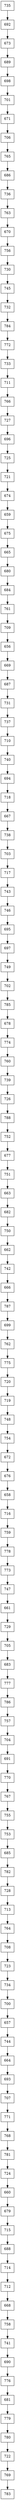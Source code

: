 digraph G {
  node [shape=record];
  node0 [label="{735}"];
  node0 -> node1;
  node1 [label="{692}"];
  node1 -> node2;
  node2 [label="{673}"];
  node2 -> node3;
  node3 [label="{689}"];
  node3 -> node4;
  node4 [label="{698}"];
  node4 -> node5;
  node5 [label="{701}"];
  node5 -> node6;
  node6 [label="{671}"];
  node6 -> node7;
  node7 [label="{706}"];
  node7 -> node8;
  node8 [label="{765}"];
  node8 -> node9;
  node9 [label="{686}"];
  node9 -> node10;
  node10 [label="{736}"];
  node10 -> node11;
  node11 [label="{763}"];
  node11 -> node12;
  node12 [label="{670}"];
  node12 -> node13;
  node13 [label="{756}"];
  node13 -> node14;
  node14 [label="{730}"];
  node14 -> node15;
  node15 [label="{745}"];
  node15 -> node16;
  node16 [label="{732}"];
  node16 -> node17;
  node17 [label="{784}"];
  node17 -> node18;
  node18 [label="{772}"];
  node18 -> node19;
  node19 [label="{733}"];
  node19 -> node20;
  node20 [label="{711}"];
  node20 -> node21;
  node21 [label="{766}"];
  node21 -> node22;
  node22 [label="{727}"];
  node22 -> node23;
  node23 [label="{696}"];
  node23 -> node24;
  node24 [label="{725}"];
  node24 -> node25;
  node25 [label="{721}"];
  node25 -> node26;
  node26 [label="{674}"];
  node26 -> node27;
  node27 [label="{659}"];
  node27 -> node28;
  node28 [label="{675}"];
  node28 -> node29;
  node29 [label="{665}"];
  node29 -> node30;
  node30 [label="{680}"];
  node30 -> node31;
  node31 [label="{684}"];
  node31 -> node32;
  node32 [label="{761}"];
  node32 -> node33;
  node33 [label="{709}"];
  node33 -> node34;
  node34 [label="{656}"];
  node34 -> node35;
  node35 [label="{669}"];
  node35 -> node36;
  node36 [label="{687}"];
  node36 -> node37;
  node37 [label="{731}"];
  node37 -> node38;
  node38 [label="{737}"];
  node38 -> node39;
  node39 [label="{710}"];
  node39 -> node40;
  node40 [label="{740}"];
  node40 -> node41;
  node41 [label="{694}"];
  node41 -> node42;
  node42 [label="{718}"];
  node42 -> node43;
  node43 [label="{667}"];
  node43 -> node44;
  node44 [label="{738}"];
  node44 -> node45;
  node45 [label="{703}"];
  node45 -> node46;
  node46 [label="{717}"];
  node46 -> node47;
  node47 [label="{743}"];
  node47 -> node48;
  node48 [label="{746}"];
  node48 -> node49;
  node49 [label="{695}"];
  node49 -> node50;
  node50 [label="{697}"];
  node50 -> node51;
  node51 [label="{749}"];
  node51 -> node52;
  node52 [label="{702}"];
  node52 -> node53;
  node53 [label="{785}"];
  node53 -> node54;
  node54 [label="{678}"];
  node54 -> node55;
  node55 [label="{774}"];
  node55 -> node56;
  node56 [label="{760}"];
  node56 -> node57;
  node57 [label="{739}"];
  node57 -> node58;
  node58 [label="{726}"];
  node58 -> node59;
  node59 [label="{788}"];
  node59 -> node60;
  node60 [label="{752}"];
  node60 -> node61;
  node61 [label="{677}"];
  node61 -> node62;
  node62 [label="{751}"];
  node62 -> node63;
  node63 [label="{663}"];
  node63 -> node64;
  node64 [label="{682}"];
  node64 -> node65;
  node65 [label="{750}"];
  node65 -> node66;
  node66 [label="{662}"];
  node66 -> node67;
  node67 [label="{742}"];
  node67 -> node68;
  node68 [label="{666}"];
  node68 -> node69;
  node69 [label="{787}"];
  node69 -> node70;
  node70 [label="{699}"];
  node70 -> node71;
  node71 [label="{762}"];
  node71 -> node72;
  node72 [label="{775}"];
  node72 -> node73;
  node73 [label="{720}"];
  node73 -> node74;
  node74 [label="{719}"];
  node74 -> node75;
  node75 [label="{748}"];
  node75 -> node76;
  node76 [label="{754}"];
  node76 -> node77;
  node77 [label="{672}"];
  node77 -> node78;
  node78 [label="{676}"];
  node78 -> node79;
  node79 [label="{658}"];
  node79 -> node80;
  node80 [label="{716}"];
  node80 -> node81;
  node81 [label="{759}"];
  node81 -> node82;
  node82 [label="{778}"];
  node82 -> node83;
  node83 [label="{773}"];
  node83 -> node84;
  node84 [label="{747}"];
  node84 -> node85;
  node85 [label="{661}"];
  node85 -> node86;
  node86 [label="{729}"];
  node86 -> node87;
  node87 [label="{705}"];
  node87 -> node88;
  node88 [label="{683}"];
  node88 -> node89;
  node89 [label="{777}"];
  node89 -> node90;
  node90 [label="{786}"];
  node90 -> node91;
  node91 [label="{757}"];
  node91 -> node92;
  node92 [label="{704}"];
  node92 -> node93;
  node93 [label="{691}"];
  node93 -> node94;
  node94 [label="{770}"];
  node94 -> node95;
  node95 [label="{767}"];
  node95 -> node96;
  node96 [label="{755}"];
  node96 -> node97;
  node97 [label="{753}"];
  node97 -> node98;
  node98 [label="{685}"];
  node98 -> node99;
  node99 [label="{782}"];
  node99 -> node100;
  node100 [label="{728}"];
  node100 -> node101;
  node101 [label="{713}"];
  node101 -> node102;
  node102 [label="{764}"];
  node102 -> node103;
  node103 [label="{708}"];
  node103 -> node104;
  node104 [label="{723}"];
  node104 -> node105;
  node105 [label="{734}"];
  node105 -> node106;
  node106 [label="{700}"];
  node106 -> node107;
  node107 [label="{657}"];
  node107 -> node108;
  node108 [label="{744}"];
  node108 -> node109;
  node109 [label="{664}"];
  node109 -> node110;
  node110 [label="{693}"];
  node110 -> node111;
  node111 [label="{707}"];
  node111 -> node112;
  node112 [label="{771}"];
  node112 -> node113;
  node113 [label="{768}"];
  node113 -> node114;
  node114 [label="{781}"];
  node114 -> node115;
  node115 [label="{724}"];
  node115 -> node116;
  node116 [label="{660}"];
  node116 -> node117;
  node117 [label="{679}"];
  node117 -> node118;
  node118 [label="{715}"];
  node118 -> node119;
  node119 [label="{688}"];
  node119 -> node120;
  node120 [label="{714}"];
  node120 -> node121;
  node121 [label="{712}"];
  node121 -> node122;
  node122 [label="{668}"];
  node122 -> node123;
  node123 [label="{758}"];
  node123 -> node124;
  node124 [label="{741}"];
  node124 -> node125;
  node125 [label="{690}"];
  node125 -> node126;
  node126 [label="{776}"];
  node126 -> node127;
  node127 [label="{681}"];
  node127 -> node128;
  node128 [label="{779}"];
  node128 -> node129;
  node129 [label="{780}"];
  node129 -> node130;
  node130 [label="{722}"];
  node130 -> node131;
  node131 [label="{769}"];
  node131 -> node132;
  node132 [label="{783}"];
}
